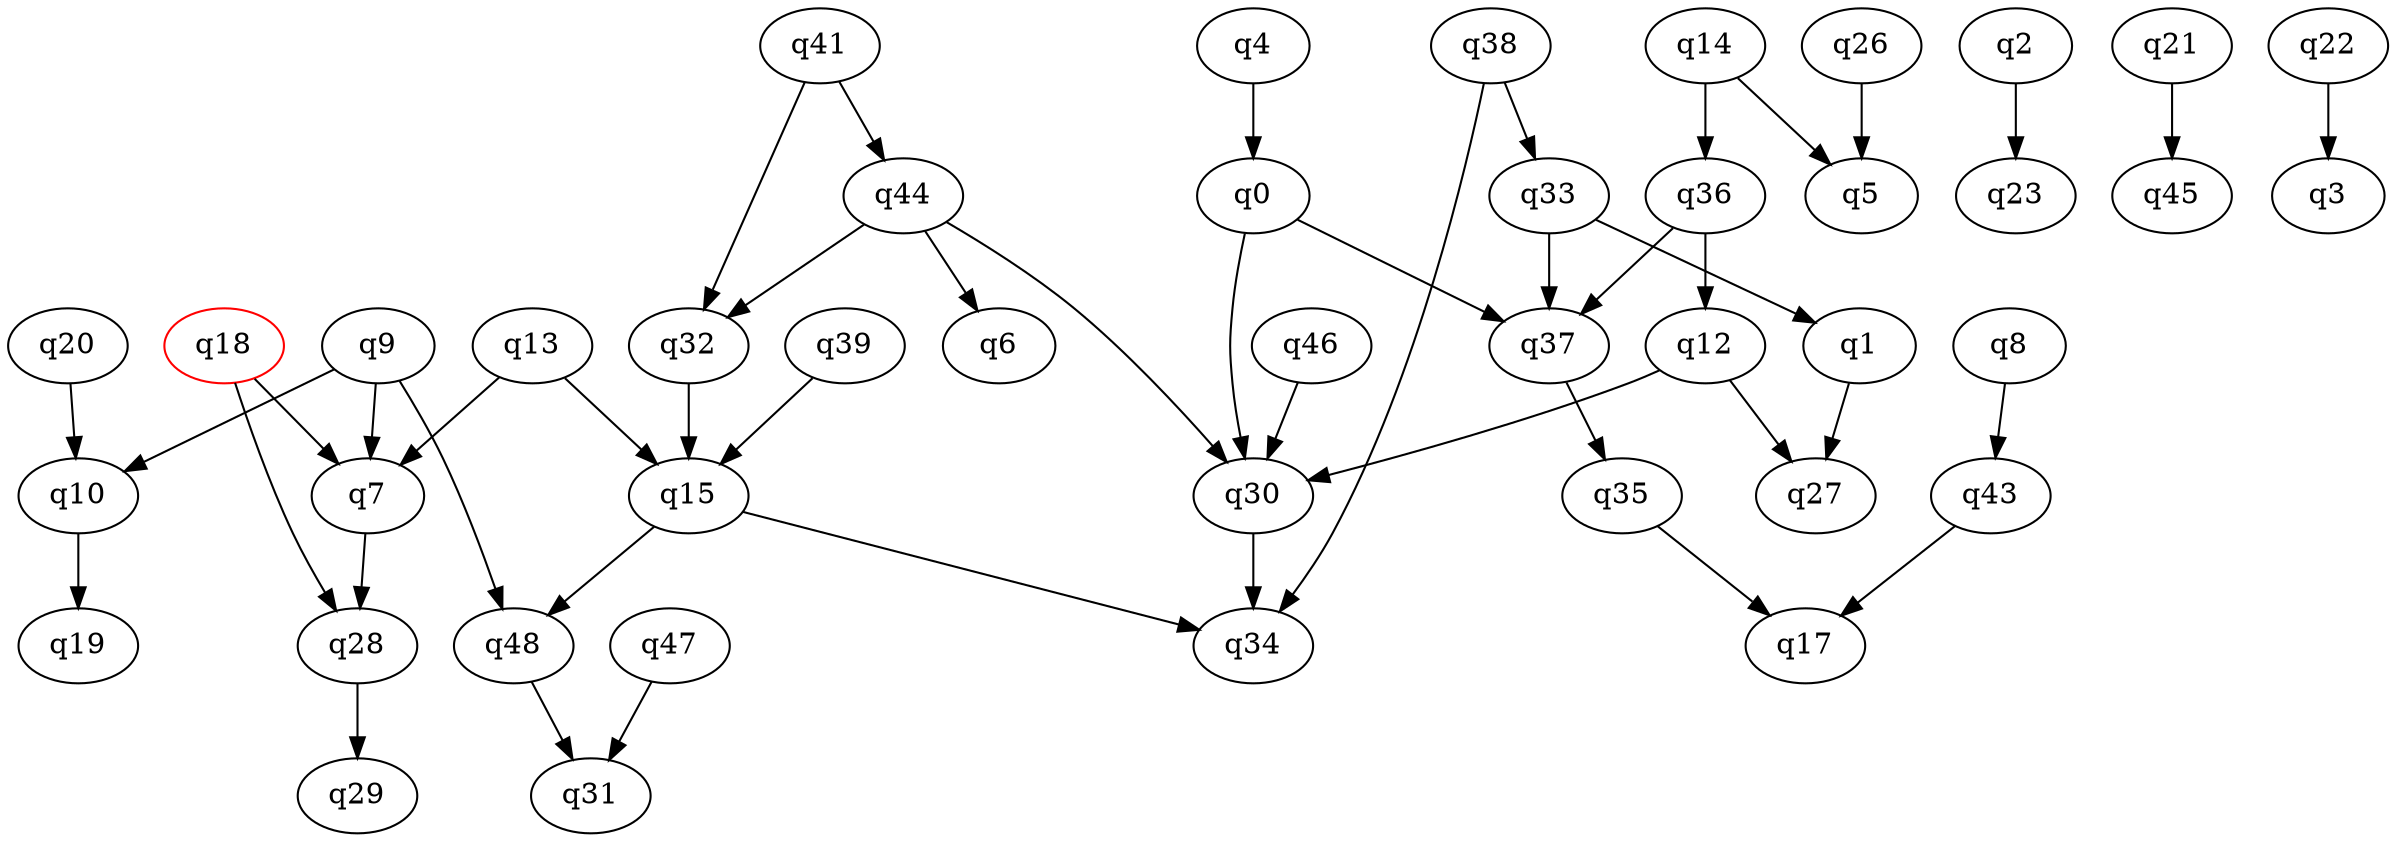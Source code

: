 digraph A{
q18 [initial=1,color=green];
q18 [final=1,color=red];
q0 -> q30;
q0 -> q37;
q1 -> q27;
q2 -> q23;
q4 -> q0;
q7 -> q28;
q8 -> q43;
q9 -> q7;
q9 -> q10;
q9 -> q48;
q10 -> q19;
q12 -> q27;
q12 -> q30;
q13 -> q7;
q13 -> q15;
q14 -> q5;
q14 -> q36;
q15 -> q34;
q15 -> q48;
q18 -> q7;
q18 -> q28;
q20 -> q10;
q21 -> q45;
q22 -> q3;
q26 -> q5;
q28 -> q29;
q30 -> q34;
q32 -> q15;
q33 -> q1;
q33 -> q37;
q35 -> q17;
q36 -> q12;
q36 -> q37;
q37 -> q35;
q38 -> q33;
q38 -> q34;
q39 -> q15;
q41 -> q32;
q41 -> q44;
q43 -> q17;
q44 -> q6;
q44 -> q30;
q44 -> q32;
q46 -> q30;
q47 -> q31;
q48 -> q31;
}